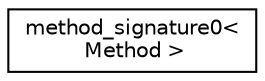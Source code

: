 digraph "Graphical Class Hierarchy"
{
  edge [fontname="Helvetica",fontsize="10",labelfontname="Helvetica",labelfontsize="10"];
  node [fontname="Helvetica",fontsize="10",shape=record];
  rankdir="LR";
  Node1 [label="method_signature0\<\l Method \>",height=0.2,width=0.4,color="black", fillcolor="white", style="filled",URL="$structmethod__signature0.html"];
}
